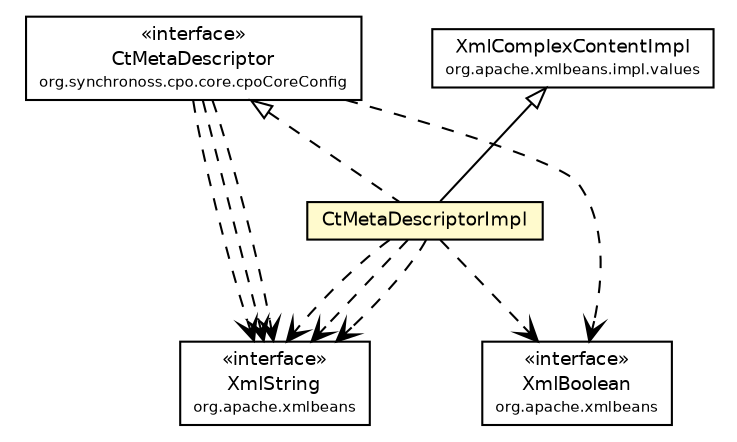 #!/usr/local/bin/dot
#
# Class diagram 
# Generated by UmlGraph version 4.6 (http://www.spinellis.gr/sw/umlgraph)
#

digraph G {
	edge [fontname="Helvetica",fontsize=10,labelfontname="Helvetica",labelfontsize=10];
	node [fontname="Helvetica",fontsize=10,shape=plaintext];
	// org.synchronoss.cpo.core.cpoCoreConfig.CtMetaDescriptor
	c29402 [label=<<table border="0" cellborder="1" cellspacing="0" cellpadding="2" port="p" href="../CtMetaDescriptor.html">
		<tr><td><table border="0" cellspacing="0" cellpadding="1">
			<tr><td> &laquo;interface&raquo; </td></tr>
			<tr><td> CtMetaDescriptor </td></tr>
			<tr><td><font point-size="7.0"> org.synchronoss.cpo.core.cpoCoreConfig </font></td></tr>
		</table></td></tr>
		</table>>, fontname="Helvetica", fontcolor="black", fontsize=9.0];
	// org.synchronoss.cpo.core.cpoCoreConfig.impl.CtMetaDescriptorImpl
	c29407 [label=<<table border="0" cellborder="1" cellspacing="0" cellpadding="2" port="p" bgcolor="lemonChiffon" href="./CtMetaDescriptorImpl.html">
		<tr><td><table border="0" cellspacing="0" cellpadding="1">
			<tr><td> CtMetaDescriptorImpl </td></tr>
		</table></td></tr>
		</table>>, fontname="Helvetica", fontcolor="black", fontsize=9.0];
	//org.synchronoss.cpo.core.cpoCoreConfig.impl.CtMetaDescriptorImpl extends org.apache.xmlbeans.impl.values.XmlComplexContentImpl
	c29522:p -> c29407:p [dir=back,arrowtail=empty];
	//org.synchronoss.cpo.core.cpoCoreConfig.impl.CtMetaDescriptorImpl implements org.synchronoss.cpo.core.cpoCoreConfig.CtMetaDescriptor
	c29402:p -> c29407:p [dir=back,arrowtail=empty,style=dashed];
	// org.synchronoss.cpo.core.cpoCoreConfig.CtMetaDescriptor DEPEND org.apache.xmlbeans.XmlString
	c29402:p -> c29523:p [taillabel="", label="", headlabel="", fontname="Helvetica", fontcolor="black", fontsize=10.0, color="black", arrowhead=open, style=dashed];
	// org.synchronoss.cpo.core.cpoCoreConfig.CtMetaDescriptor DEPEND org.apache.xmlbeans.XmlBoolean
	c29402:p -> c29524:p [taillabel="", label="", headlabel="", fontname="Helvetica", fontcolor="black", fontsize=10.0, color="black", arrowhead=open, style=dashed];
	// org.synchronoss.cpo.core.cpoCoreConfig.CtMetaDescriptor DEPEND org.apache.xmlbeans.XmlString
	c29402:p -> c29523:p [taillabel="", label="", headlabel="", fontname="Helvetica", fontcolor="black", fontsize=10.0, color="black", arrowhead=open, style=dashed];
	// org.synchronoss.cpo.core.cpoCoreConfig.CtMetaDescriptor DEPEND org.apache.xmlbeans.XmlString
	c29402:p -> c29523:p [taillabel="", label="", headlabel="", fontname="Helvetica", fontcolor="black", fontsize=10.0, color="black", arrowhead=open, style=dashed];
	// org.synchronoss.cpo.core.cpoCoreConfig.impl.CtMetaDescriptorImpl DEPEND org.apache.xmlbeans.XmlString
	c29407:p -> c29523:p [taillabel="", label="", headlabel="", fontname="Helvetica", fontcolor="black", fontsize=10.0, color="black", arrowhead=open, style=dashed];
	// org.synchronoss.cpo.core.cpoCoreConfig.impl.CtMetaDescriptorImpl DEPEND org.apache.xmlbeans.XmlString
	c29407:p -> c29523:p [taillabel="", label="", headlabel="", fontname="Helvetica", fontcolor="black", fontsize=10.0, color="black", arrowhead=open, style=dashed];
	// org.synchronoss.cpo.core.cpoCoreConfig.impl.CtMetaDescriptorImpl DEPEND org.apache.xmlbeans.XmlBoolean
	c29407:p -> c29524:p [taillabel="", label="", headlabel="", fontname="Helvetica", fontcolor="black", fontsize=10.0, color="black", arrowhead=open, style=dashed];
	// org.synchronoss.cpo.core.cpoCoreConfig.impl.CtMetaDescriptorImpl DEPEND org.apache.xmlbeans.XmlString
	c29407:p -> c29523:p [taillabel="", label="", headlabel="", fontname="Helvetica", fontcolor="black", fontsize=10.0, color="black", arrowhead=open, style=dashed];
	// org.apache.xmlbeans.XmlString
	c29523 [label=<<table border="0" cellborder="1" cellspacing="0" cellpadding="2" port="p" href="http://java.sun.com/j2se/1.4.2/docs/api/org/apache/xmlbeans/XmlString.html">
		<tr><td><table border="0" cellspacing="0" cellpadding="1">
			<tr><td> &laquo;interface&raquo; </td></tr>
			<tr><td> XmlString </td></tr>
			<tr><td><font point-size="7.0"> org.apache.xmlbeans </font></td></tr>
		</table></td></tr>
		</table>>, fontname="Helvetica", fontcolor="black", fontsize=9.0];
	// org.apache.xmlbeans.XmlBoolean
	c29524 [label=<<table border="0" cellborder="1" cellspacing="0" cellpadding="2" port="p" href="http://java.sun.com/j2se/1.4.2/docs/api/org/apache/xmlbeans/XmlBoolean.html">
		<tr><td><table border="0" cellspacing="0" cellpadding="1">
			<tr><td> &laquo;interface&raquo; </td></tr>
			<tr><td> XmlBoolean </td></tr>
			<tr><td><font point-size="7.0"> org.apache.xmlbeans </font></td></tr>
		</table></td></tr>
		</table>>, fontname="Helvetica", fontcolor="black", fontsize=9.0];
	// org.apache.xmlbeans.impl.values.XmlComplexContentImpl
	c29522 [label=<<table border="0" cellborder="1" cellspacing="0" cellpadding="2" port="p" href="http://java.sun.com/j2se/1.4.2/docs/api/org/apache/xmlbeans/impl/values/XmlComplexContentImpl.html">
		<tr><td><table border="0" cellspacing="0" cellpadding="1">
			<tr><td> XmlComplexContentImpl </td></tr>
			<tr><td><font point-size="7.0"> org.apache.xmlbeans.impl.values </font></td></tr>
		</table></td></tr>
		</table>>, fontname="Helvetica", fontcolor="black", fontsize=9.0];
}


